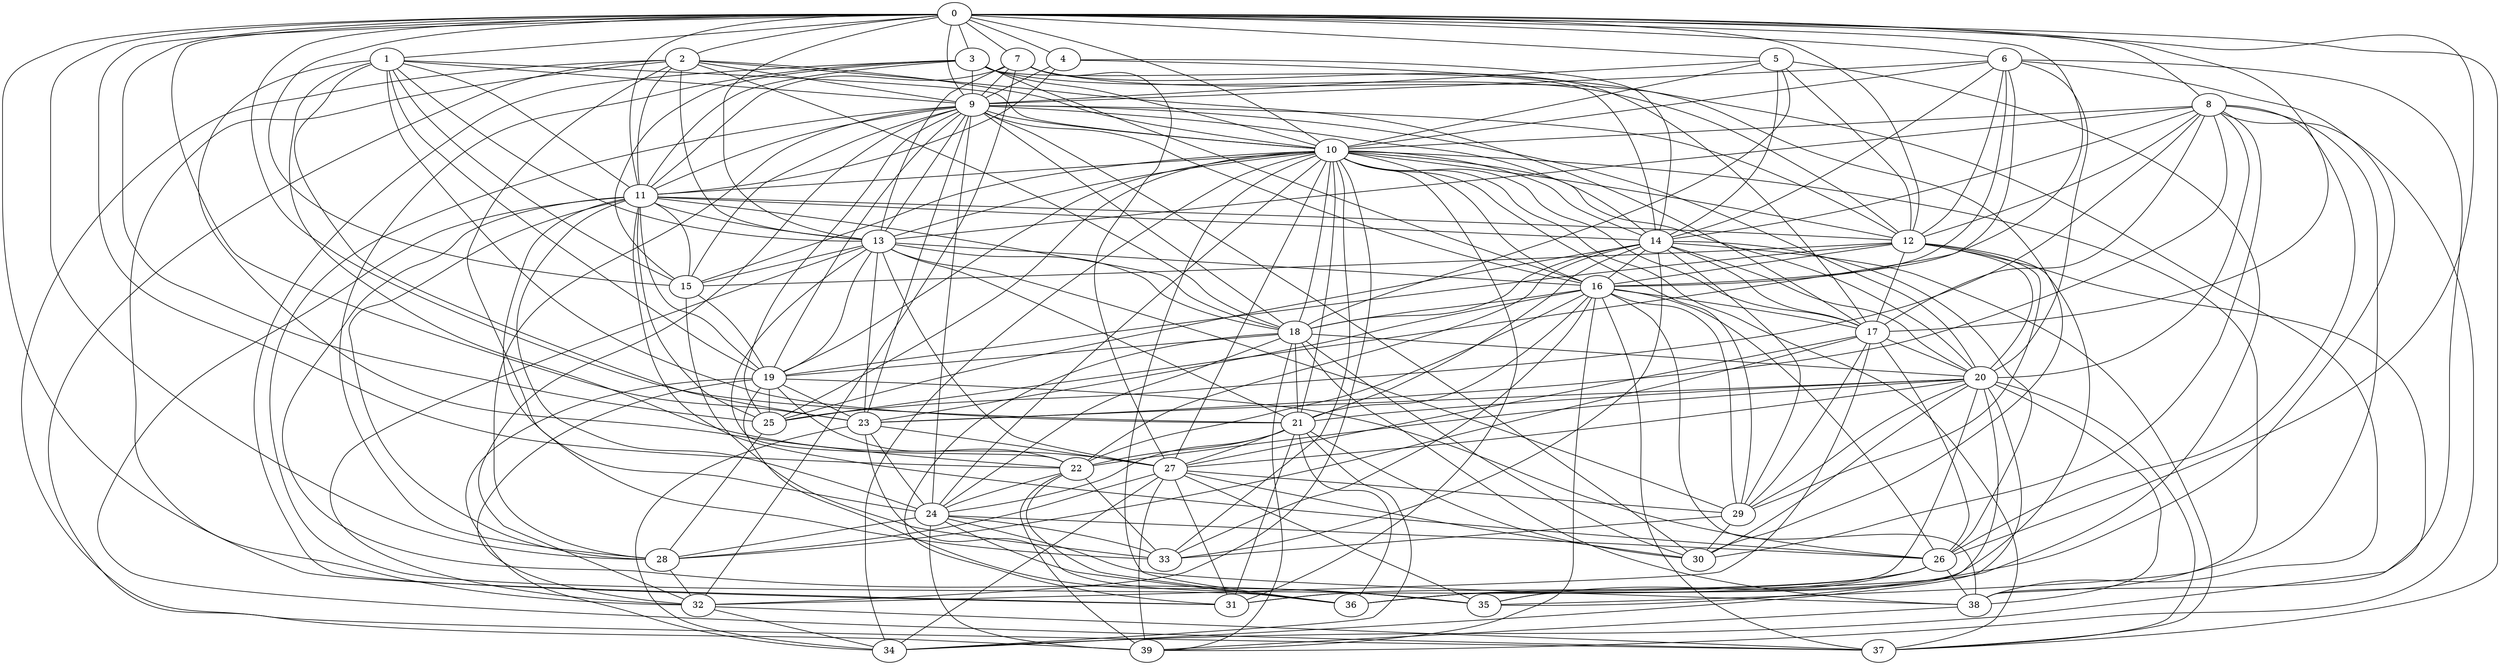 strict graph "" {
	0	[w=13];
	1	[w=-4];
	0 -- 1	[w=5];
	2	[w=3];
	0 -- 2	[w=-2];
	3	[w=13];
	0 -- 3	[w=-9];
	4	[w=8];
	0 -- 4	[w=16];
	5	[w=7];
	0 -- 5	[w=11];
	6	[w=7];
	0 -- 6	[w=-15];
	7	[w=-2];
	0 -- 7	[w=15];
	8	[w=2];
	0 -- 8	[w=5];
	9	[w=-13];
	0 -- 9	[w=14];
	10	[w=5];
	0 -- 10	[w=-10];
	11	[w=-5];
	0 -- 11	[w=-3];
	12	[w=8];
	0 -- 12	[w=7];
	13	[w=7];
	0 -- 13	[w=14];
	15	[w=-9];
	0 -- 15	[w=-8];
	16	[w=5];
	0 -- 16	[w=7];
	17	[w=4];
	0 -- 17	[w=-2];
	21	[w=8];
	0 -- 21	[w=16];
	22	[w=6];
	0 -- 22	[w=10];
	23	[w=15];
	0 -- 23	[w=-11];
	25	[w=-8];
	0 -- 25	[w=5];
	26	[w=-9];
	0 -- 26	[w=-5];
	28	[w=11];
	0 -- 28	[w=8];
	31	[w=7];
	0 -- 31	[w=11];
	37	[w=-16];
	0 -- 37	[w=-16];
	1 -- 9	[w=6];
	1 -- 10	[w=-11];
	1 -- 11	[w=-11];
	1 -- 13	[w=-4];
	1 -- 15	[w=14];
	19	[w=14];
	1 -- 19	[w=-14];
	1 -- 21	[w=-13];
	1 -- 22	[w=-12];
	1 -- 23	[w=13];
	27	[w=7];
	1 -- 27	[w=-13];
	2 -- 9	[w=-5];
	2 -- 10	[w=9];
	2 -- 11	[w=-12];
	2 -- 13	[w=13];
	2 -- 17	[w=-13];
	18	[w=-7];
	2 -- 18	[w=7];
	24	[w=2];
	2 -- 24	[w=5];
	32	[w=-15];
	2 -- 32	[w=-15];
	2 -- 37	[w=5];
	39	[w=14];
	2 -- 39	[w=-9];
	3 -- 9	[w=-15];
	3 -- 10	[w=-12];
	3 -- 11	[w=-5];
	3 -- 12	[w=-13];
	14	[w=4];
	3 -- 14	[w=-12];
	3 -- 15	[w=7];
	3 -- 16	[w=-13];
	3 -- 28	[w=3];
	3 -- 31	[w=-3];
	4 -- 9	[w=15];
	4 -- 11	[w=-15];
	4 -- 14	[w=-10];
	30	[w=-10];
	4 -- 30	[w=-9];
	5 -- 9	[w=11];
	5 -- 10	[w=16];
	5 -- 12	[w=3];
	5 -- 14	[w=-15];
	5 -- 18	[w=2];
	36	[w=-3];
	5 -- 36	[w=13];
	6 -- 9	[w=-12];
	6 -- 10	[w=2];
	6 -- 12	[w=-4];
	6 -- 14	[w=-6];
	6 -- 16	[w=-9];
	20	[w=3];
	6 -- 20	[w=8];
	6 -- 25	[w=-16];
	35	[w=-5];
	6 -- 35	[w=5];
	38	[w=14];
	6 -- 38	[w=11];
	7 -- 9	[w=-15];
	7 -- 11	[w=3];
	7 -- 13	[w=-9];
	7 -- 17	[w=-12];
	7 -- 27	[w=7];
	7 -- 32	[w=-11];
	7 -- 38	[w=-13];
	8 -- 10	[w=9];
	8 -- 12	[w=6];
	8 -- 13	[w=-12];
	8 -- 14	[w=10];
	8 -- 17	[w=2];
	8 -- 20	[w=15];
	8 -- 23	[w=4];
	8 -- 25	[w=-14];
	8 -- 26	[w=11];
	8 -- 30	[w=9];
	8 -- 35	[w=11];
	8 -- 39	[w=4];
	9 -- 10	[w=14];
	9 -- 11	[w=-11];
	9 -- 12	[w=5];
	9 -- 13	[w=10];
	9 -- 14	[w=9];
	9 -- 15	[w=5];
	9 -- 16	[w=13];
	9 -- 18	[w=-8];
	9 -- 19	[w=11];
	9 -- 20	[w=2];
	9 -- 23	[w=-3];
	9 -- 24	[w=-13];
	9 -- 25	[w=-6];
	9 -- 28	[w=-14];
	9 -- 30	[w=-4];
	9 -- 32	[w=-11];
	9 -- 36	[w=7];
	10 -- 11	[w=13];
	10 -- 12	[w=-16];
	10 -- 13	[w=-4];
	10 -- 14	[w=2];
	10 -- 15	[w=-3];
	10 -- 16	[w=14];
	10 -- 17	[w=-3];
	10 -- 18	[w=-5];
	10 -- 19	[w=-14];
	10 -- 20	[w=10];
	10 -- 21	[w=-9];
	10 -- 24	[w=14];
	10 -- 25	[w=-14];
	10 -- 27	[w=-10];
	29	[w=15];
	10 -- 29	[w=3];
	10 -- 31	[w=-3];
	10 -- 32	[w=-10];
	33	[w=10];
	10 -- 33	[w=-16];
	34	[w=10];
	10 -- 34	[w=10];
	10 -- 36	[w=-12];
	10 -- 37	[w=9];
	10 -- 38	[w=-7];
	11 -- 12	[w=-2];
	11 -- 13	[w=-10];
	11 -- 14	[w=9];
	11 -- 15	[w=-11];
	11 -- 18	[w=-3];
	11 -- 19	[w=7];
	11 -- 24	[w=3];
	11 -- 25	[w=-15];
	11 -- 26	[w=7];
	11 -- 28	[w=11];
	11 -- 33	[w=-16];
	11 -- 35	[w=-15];
	11 -- 37	[w=7];
	12 -- 15	[w=6];
	12 -- 16	[w=3];
	12 -- 17	[w=-10];
	12 -- 19	[w=-11];
	12 -- 20	[w=8];
	12 -- 29	[w=-12];
	12 -- 34	[w=10];
	12 -- 36	[w=-11];
	13 -- 15	[w=-11];
	13 -- 16	[w=7];
	13 -- 18	[w=-5];
	13 -- 19	[w=14];
	13 -- 21	[w=-16];
	13 -- 22	[w=11];
	13 -- 23	[w=-10];
	13 -- 27	[w=-6];
	13 -- 29	[w=-12];
	13 -- 32	[w=8];
	14 -- 16	[w=15];
	14 -- 17	[w=7];
	14 -- 18	[w=-2];
	14 -- 20	[w=-14];
	14 -- 21	[w=-9];
	14 -- 22	[w=-5];
	14 -- 25	[w=7];
	14 -- 26	[w=2];
	14 -- 29	[w=-8];
	14 -- 33	[w=-8];
	14 -- 37	[w=10];
	15 -- 19	[w=-9];
	15 -- 33	[w=8];
	16 -- 17	[w=6];
	16 -- 18	[w=15];
	16 -- 21	[w=2];
	16 -- 22	[w=5];
	16 -- 23	[w=-14];
	16 -- 26	[w=-7];
	16 -- 29	[w=15];
	16 -- 33	[w=6];
	16 -- 37	[w=-12];
	16 -- 38	[w=-8];
	16 -- 39	[w=6];
	17 -- 20	[w=14];
	17 -- 26	[w=12];
	17 -- 27	[w=11];
	17 -- 28	[w=4];
	17 -- 29	[w=14];
	17 -- 32	[w=9];
	18 -- 19	[w=8];
	18 -- 20	[w=11];
	18 -- 21	[w=2];
	18 -- 24	[w=-2];
	18 -- 30	[w=2];
	18 -- 31	[w=-9];
	18 -- 38	[w=16];
	18 -- 39	[w=10];
	19 -- 22	[w=-3];
	19 -- 23	[w=-13];
	19 -- 25	[w=11];
	19 -- 26	[w=8];
	19 -- 32	[w=6];
	19 -- 34	[w=2];
	19 -- 35	[w=15];
	20 -- 21	[w=7];
	20 -- 22	[w=-3];
	20 -- 23	[w=14];
	20 -- 27	[w=-4];
	20 -- 29	[w=13];
	20 -- 30	[w=-3];
	20 -- 31	[w=7];
	20 -- 34	[w=-8];
	20 -- 35	[w=-5];
	20 -- 37	[w=-16];
	20 -- 38	[w=-9];
	21 -- 22	[w=-11];
	21 -- 24	[w=-12];
	21 -- 27	[w=13];
	21 -- 30	[w=-9];
	21 -- 31	[w=-3];
	21 -- 34	[w=-14];
	21 -- 36	[w=3];
	22 -- 24	[w=8];
	22 -- 33	[w=9];
	22 -- 36	[w=-11];
	22 -- 39	[w=7];
	23 -- 24	[w=-13];
	23 -- 27	[w=9];
	23 -- 34	[w=-8];
	23 -- 35	[w=-4];
	24 -- 26	[w=-12];
	24 -- 28	[w=12];
	24 -- 33	[w=-12];
	24 -- 36	[w=-3];
	24 -- 38	[w=7];
	24 -- 39	[w=16];
	25 -- 28	[w=6];
	26 -- 31	[w=11];
	26 -- 35	[w=11];
	26 -- 36	[w=13];
	26 -- 38	[w=5];
	27 -- 28	[w=-9];
	27 -- 29	[w=15];
	27 -- 30	[w=-15];
	27 -- 31	[w=-2];
	27 -- 34	[w=-15];
	27 -- 35	[w=16];
	27 -- 39	[w=7];
	28 -- 32	[w=-6];
	29 -- 30	[w=-3];
	29 -- 33	[w=6];
	32 -- 34	[w=-12];
	32 -- 37	[w=-7];
	38 -- 39	[w=12];
}
